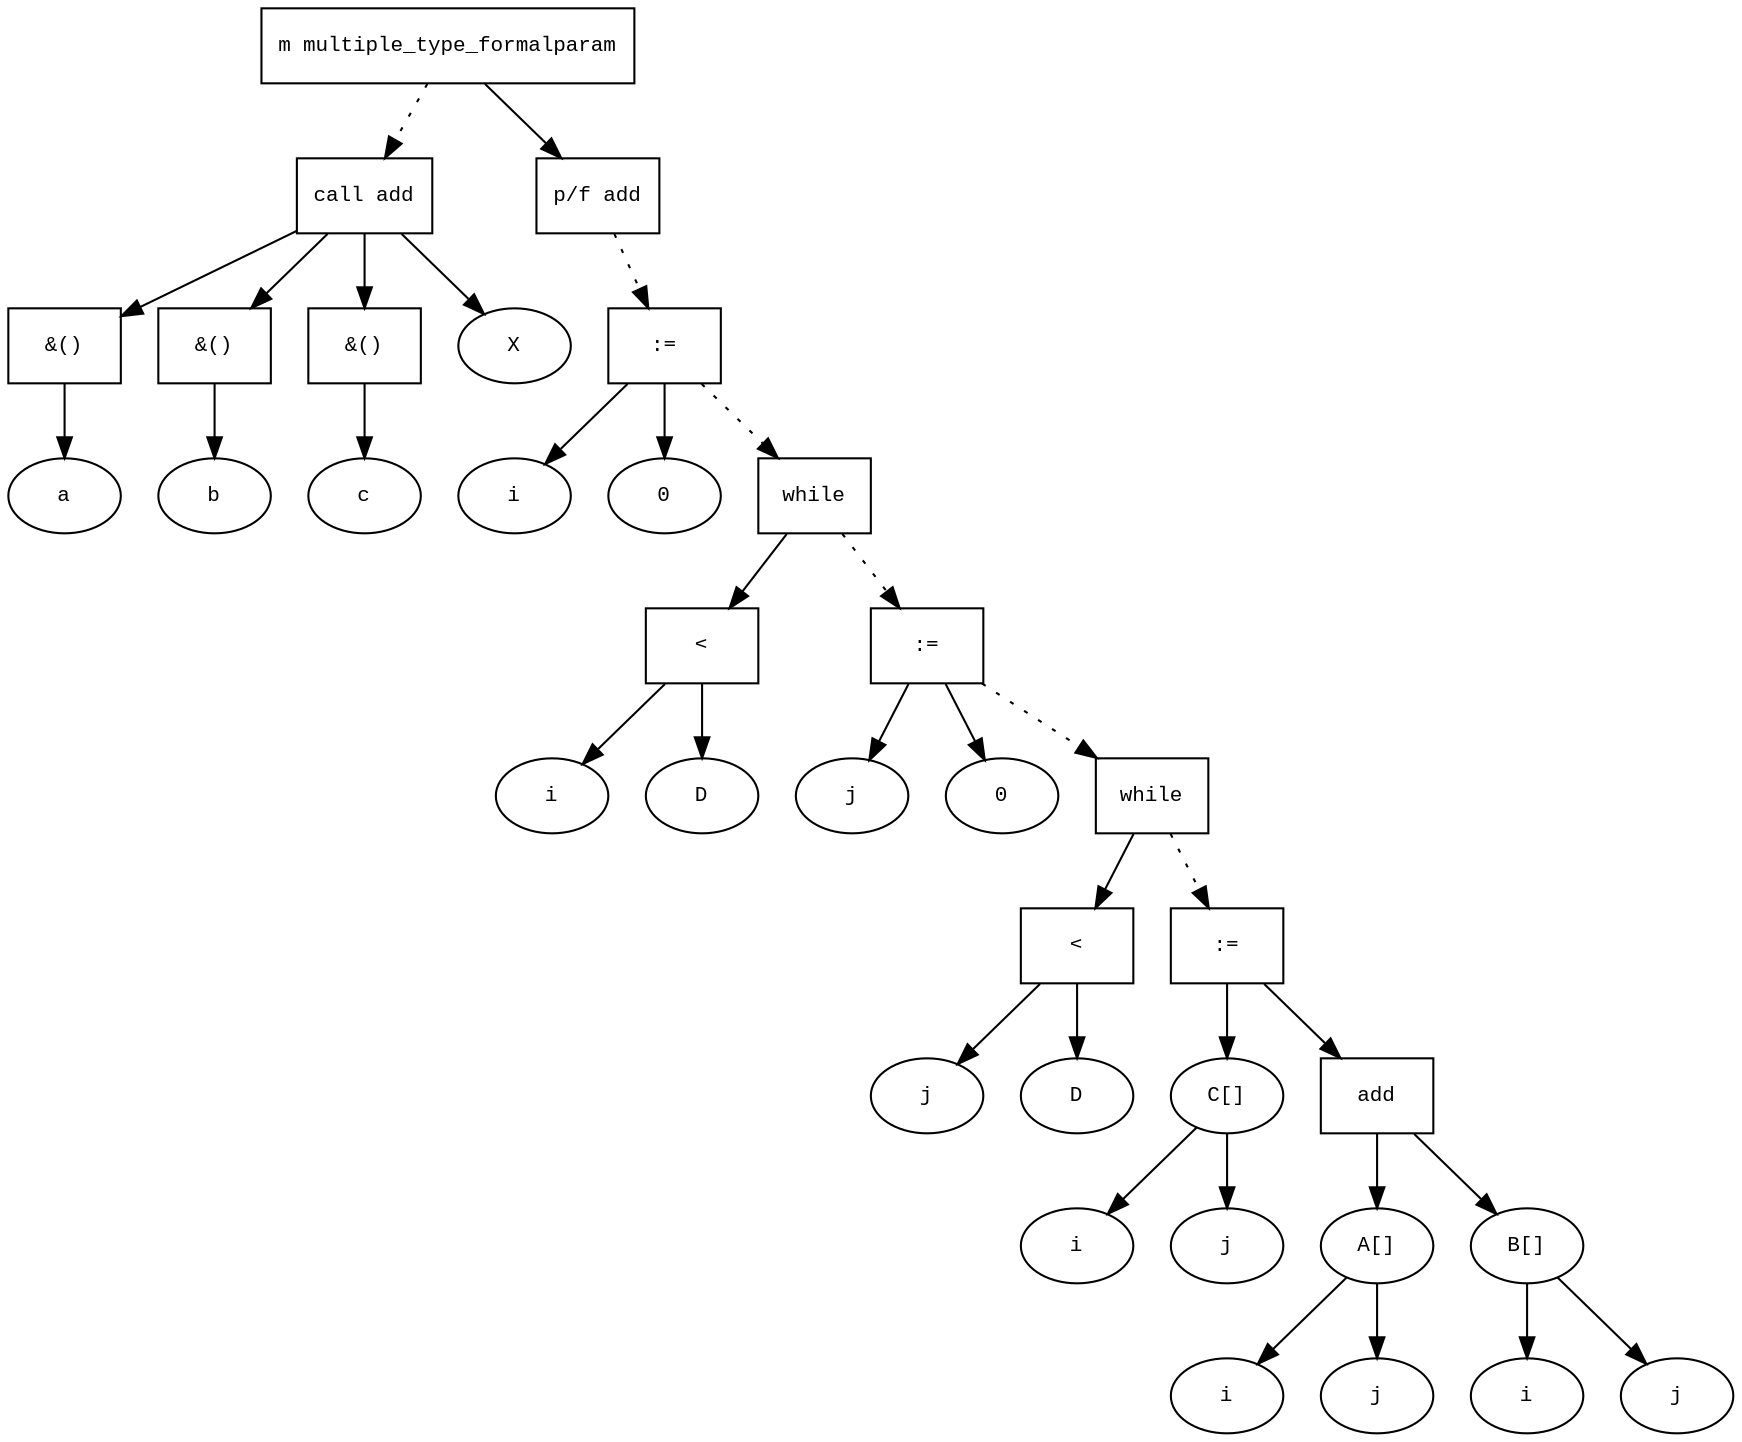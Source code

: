 digraph AST {
  graph [fontname="Times New Roman",fontsize=10];
  node  [fontname="Courier New",fontsize=10];
  edge  [fontname="Times New Roman",fontsize=10];

  node0 [label="m multiple_type_formalparam",shape=box];
  node35 [label="call add",shape=box];
  node37 [label="&()",shape=box];
  node36 [label="a",shape=ellipse];
  node37->node36;
  node35->node37;
  node39 [label="&()",shape=box];
  node38 [label="b",shape=ellipse];
  node39->node38;
  node35->node39;
  node41 [label="&()",shape=box];
  node40 [label="c",shape=ellipse];
  node41->node40;
  node35->node41;
  node42 [label="X",shape=ellipse];
  node35->node42;
  node0 -> node35 [style=dotted];
  node7 [label="p/f add",shape=box];
  node11 [label=":=",shape=box];
  node9 [label="i",shape=ellipse];
  node11->node9;
  node10 [label="0",shape=ellipse];
  node11->node10;
  node7 -> node11 [style=dotted];
  node33 [label="while",shape=box];
  node14 [label="<",shape=box];
  node12 [label="i",shape=ellipse];
  node14->node12;
  node13 [label="D",shape=ellipse];
  node14->node13;
  node33->node14;
  node17 [label=":=",shape=box];
  node15 [label="j",shape=ellipse];
  node17->node15;
  node16 [label="0",shape=ellipse];
  node17->node16;
  node33 -> node17 [style=dotted];
  node32 [label="while",shape=box];
  node20 [label="<",shape=box];
  node18 [label="j",shape=ellipse];
  node20->node18;
  node19 [label="D",shape=ellipse];
  node20->node19;
  node32->node20;
  node31 [label=":=",shape=box];
  node21 [label="C[]",shape=ellipse];
  node22 [label="i",shape=ellipse];
  node21-> node22;
  node23 [label="j",shape=ellipse];
  node21-> node23;
  node31->node21;
  node30 [label="add",shape=box];
  node24 [label="A[]",shape=ellipse];
  node25 [label="i",shape=ellipse];
  node24-> node25;
  node26 [label="j",shape=ellipse];
  node24-> node26;
  node30->node24;
  node27 [label="B[]",shape=ellipse];
  node28 [label="i",shape=ellipse];
  node27-> node28;
  node29 [label="j",shape=ellipse];
  node27-> node29;
  node30->node27;
  node31->node30;
  node32 -> node31 [style=dotted];
  node17 -> node32 [style=dotted];
  node11 -> node33 [style=dotted];
  node0 -> node7;
}
